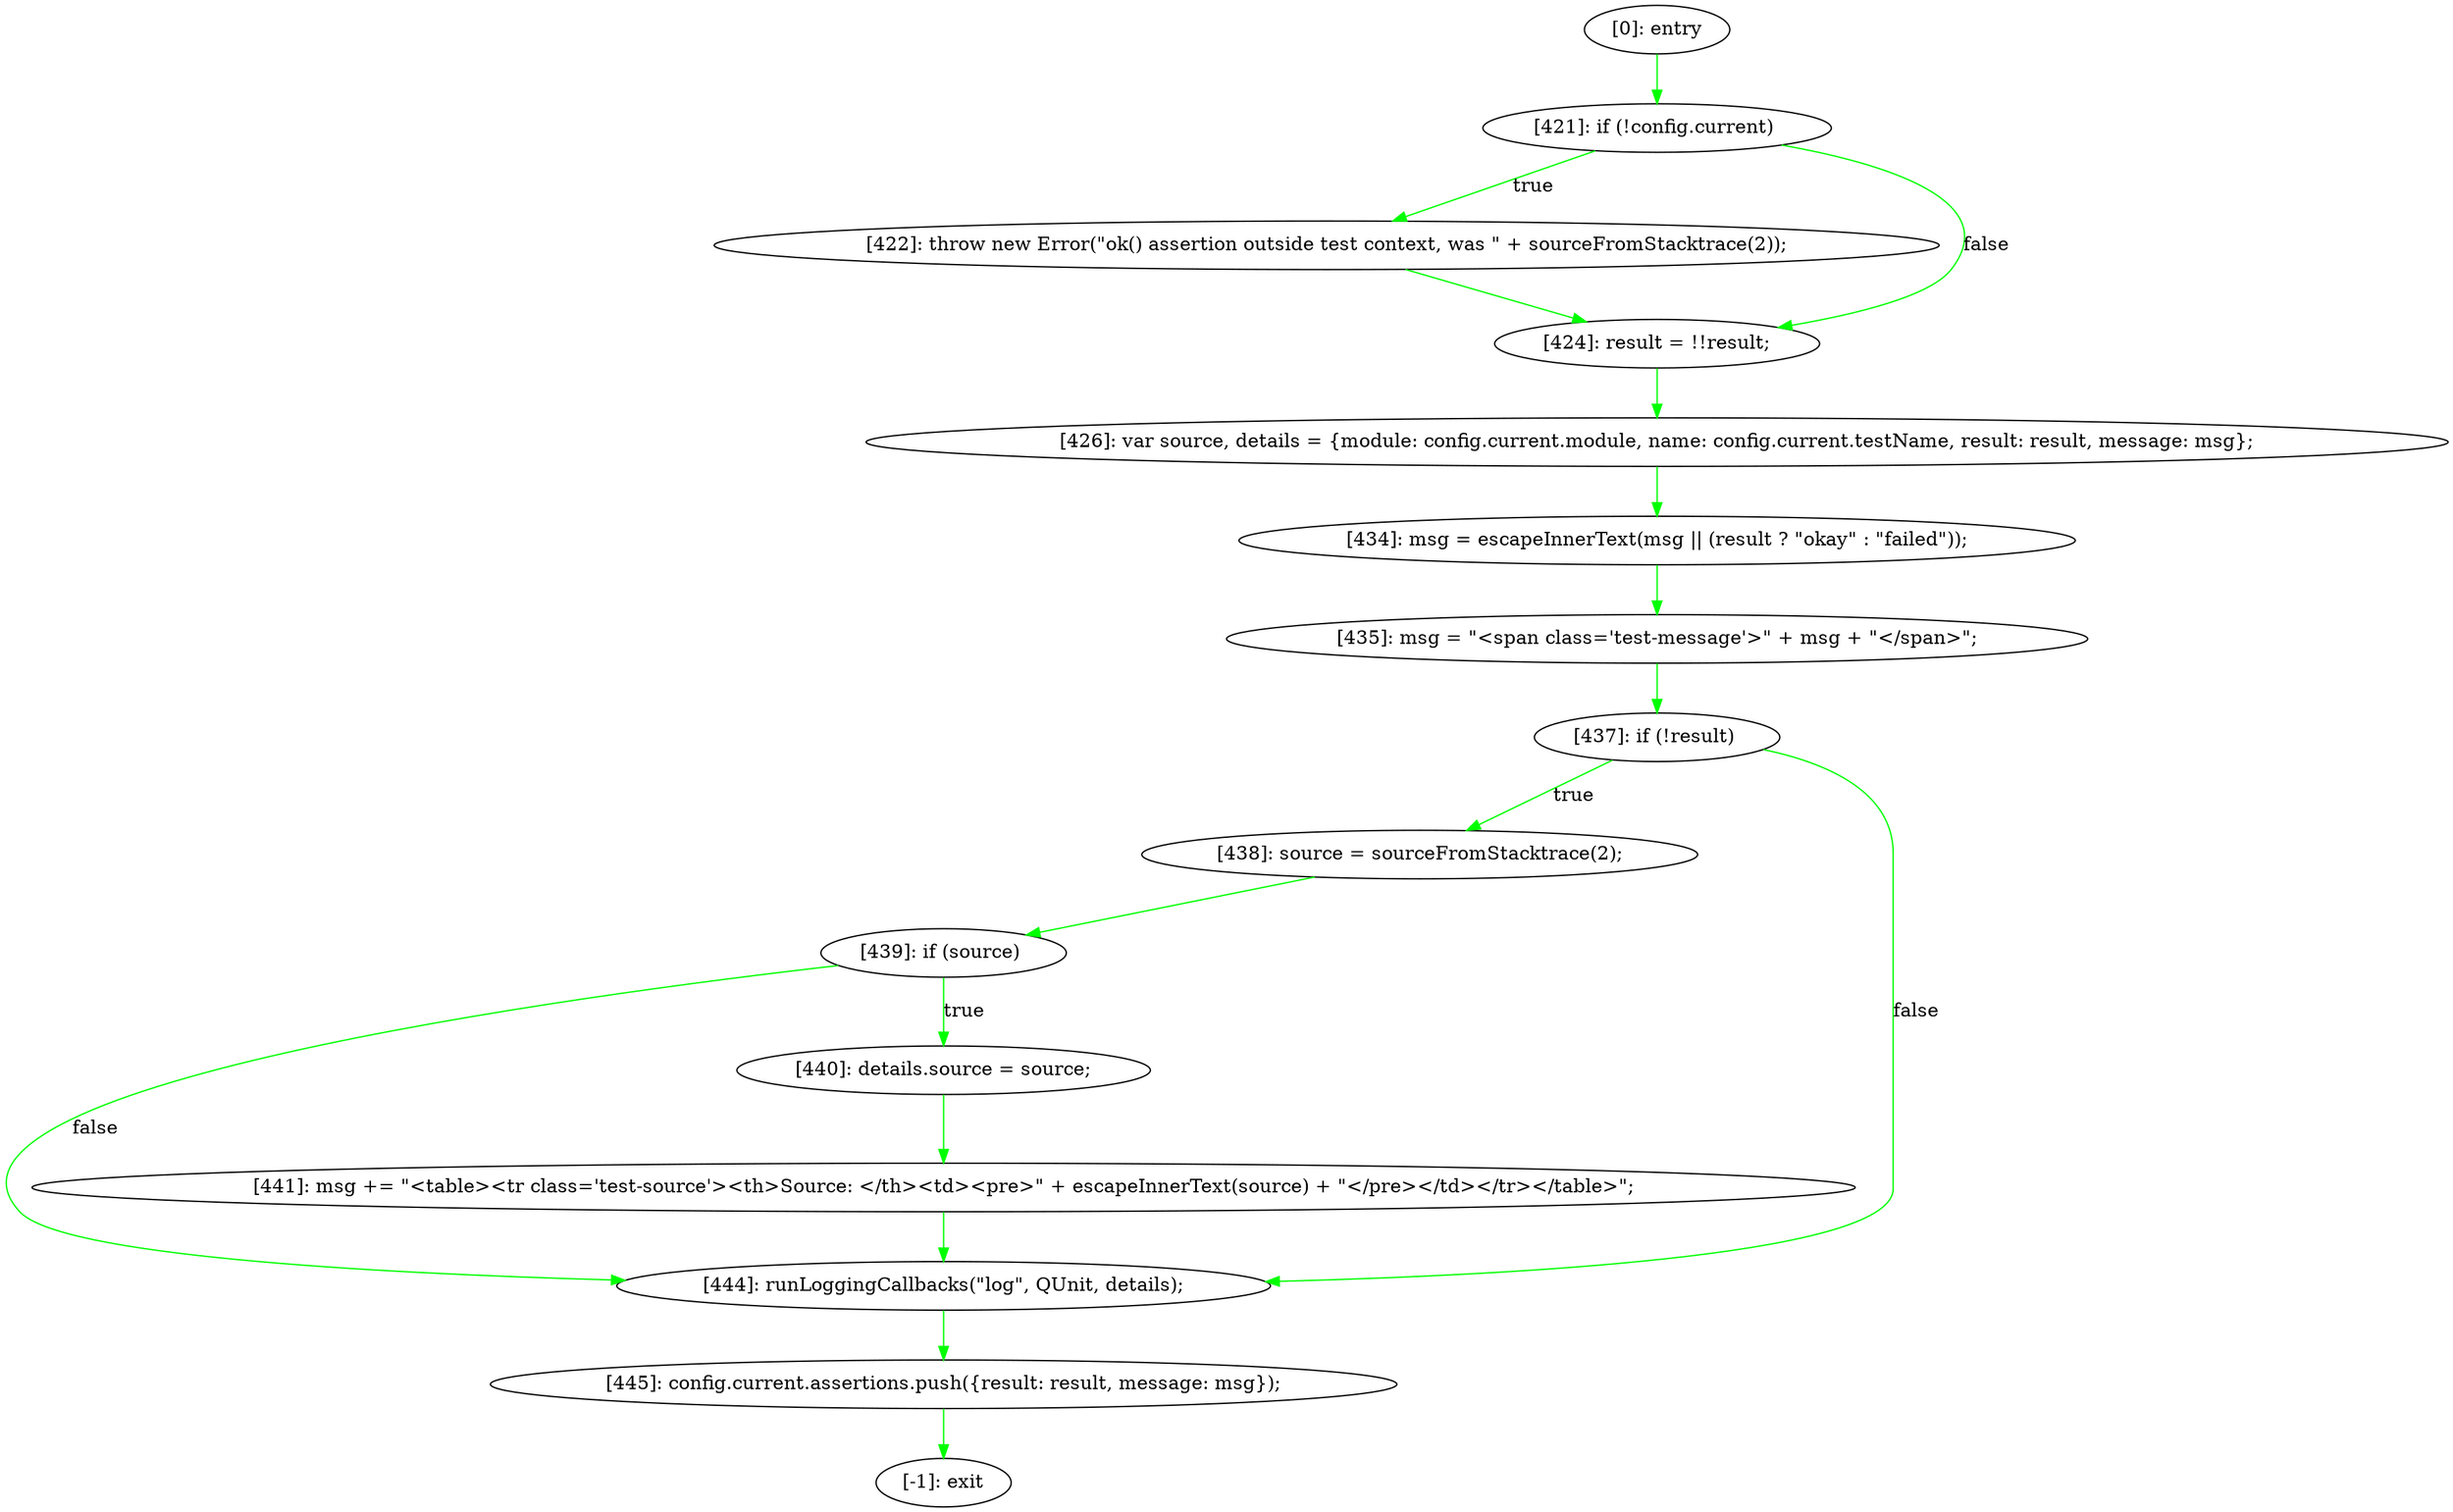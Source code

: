 digraph {
"0" [label="[426]: var source, details = {module: config.current.module, name: config.current.testName, result: result, message: msg};\n"] 
"1" [label="[439]: if (source) "] 
"2" [label="[441]: msg += \"<table><tr class='test-source'><th>Source: </th><td><pre>\" + escapeInnerText(source) + \"</pre></td></tr></table>\";\n"] 
"3" [label="[421]: if (!config.current) "] 
"4" [label="[438]: source = sourceFromStacktrace(2);\n"] 
"5" [label="[434]: msg = escapeInnerText(msg || (result ? \"okay\" : \"failed\"));\n"] 
"6" [label="[422]: throw new Error(\"ok() assertion outside test context, was \" + sourceFromStacktrace(2));\n"] 
"7" [label="[-1]: exit"] 
"8" [label="[0]: entry"] 
"9" [label="[435]: msg = \"<span class='test-message'>\" + msg + \"</span>\";\n"] 
"10" [label="[437]: if (!result) "] 
"11" [label="[445]: config.current.assertions.push({result: result, message: msg});\n"] 
"12" [label="[424]: result = !!result;\n"] 
"13" [label="[444]: runLoggingCallbacks(\"log\", QUnit, details);\n"] 
"14" [label="[440]: details.source = source;\n"] 
"0" -> "5" [label="" color="green"] 
"1" -> "14" [label="true" color="green"] 
"1" -> "13" [label="false" color="green"] 
"2" -> "13" [label="" color="green"] 
"3" -> "6" [label="true" color="green"] 
"3" -> "12" [label="false" color="green"] 
"4" -> "1" [label="" color="green"] 
"5" -> "9" [label="" color="green"] 
"6" -> "12" [label="" color="green"] 
"8" -> "3" [label="" color="green"] 
"9" -> "10" [label="" color="green"] 
"10" -> "4" [label="true" color="green"] 
"10" -> "13" [label="false" color="green"] 
"11" -> "7" [label="" color="green"] 
"12" -> "0" [label="" color="green"] 
"13" -> "11" [label="" color="green"] 
"14" -> "2" [label="" color="green"] 
}
